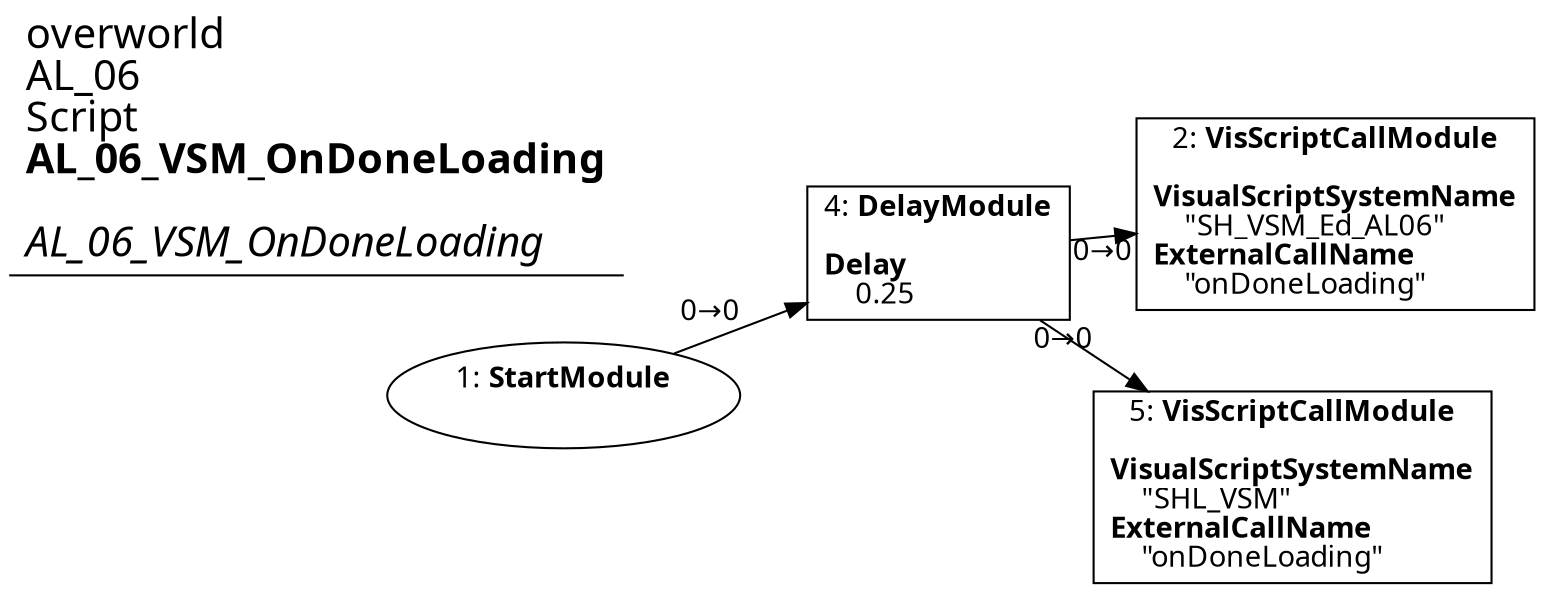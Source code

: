digraph {
    layout = fdp;
    overlap = prism;
    sep = "+16";
    splines = spline;

    node [ shape = box ];

    graph [ fontname = "Segoe UI" ];
    node [ fontname = "Segoe UI" ];
    edge [ fontname = "Segoe UI" ];

    1 [ label = <1: <b>StartModule</b><br/><br/>> ];
    1 [ shape = oval ]
    1 [ pos = "0.29500002,-0.19900002!" ];
    1 -> 4 [ label = "0→0" ];

    2 [ label = <2: <b>VisScriptCallModule</b><br/><br/><b>VisualScriptSystemName</b><br align="left"/>    &quot;SH_VSM_Ed_AL06&quot;<br align="left"/><b>ExternalCallName</b><br align="left"/>    &quot;onDoneLoading&quot;<br align="left"/>> ];
    2 [ pos = "0.67700005,-0.19900002!" ];

    4 [ label = <4: <b>DelayModule</b><br/><br/><b>Delay</b><br align="left"/>    0.25<br align="left"/>> ];
    4 [ pos = "0.48400003,-0.19900002!" ];
    4 -> 2 [ label = "0→0" ];
    4 -> 5 [ label = "0→0" ];

    5 [ label = <5: <b>VisScriptCallModule</b><br/><br/><b>VisualScriptSystemName</b><br align="left"/>    &quot;SHL_VSM&quot;<br align="left"/><b>ExternalCallName</b><br align="left"/>    &quot;onDoneLoading&quot;<br align="left"/>> ];
    5 [ pos = "0.67800003,-0.279!" ];

    title [ pos = "0.294,-0.19800001!" ];
    title [ shape = underline ];
    title [ label = <<font point-size="20">overworld<br align="left"/>AL_06<br align="left"/>Script<br align="left"/><b>AL_06_VSM_OnDoneLoading</b><br align="left"/><br/><i>AL_06_VSM_OnDoneLoading</i><br align="left"/></font>> ];
}
